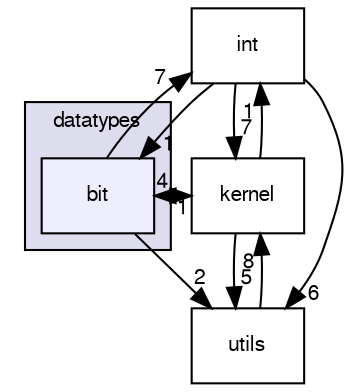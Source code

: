 digraph "sysc/datatypes/bit" {
  compound=true
  node [ fontsize="10", fontname="FreeSans"];
  edge [ labelfontsize="10", labelfontname="FreeSans"];
  subgraph clusterdir_5e69c086e82be690ab2b0365646e74e7 {
    graph [ bgcolor="#ddddee", pencolor="black", label="datatypes" fontname="FreeSans", fontsize="10", URL="dir_5e69c086e82be690ab2b0365646e74e7.html"]
  dir_d489ae3556ea625c3b8f44aba1bab533 [shape=box, label="bit", style="filled", fillcolor="#eeeeff", pencolor="black", URL="dir_d489ae3556ea625c3b8f44aba1bab533.html"];
  }
  dir_4913bade71ac789252954d06e5b30a22 [shape=box label="int" URL="dir_4913bade71ac789252954d06e5b30a22.html"];
  dir_b4b56023568c35e5a49172d00a6c7a39 [shape=box label="kernel" URL="dir_b4b56023568c35e5a49172d00a6c7a39.html"];
  dir_abe2d21ecb619c40140cdc0b9ea59ef5 [shape=box label="utils" URL="dir_abe2d21ecb619c40140cdc0b9ea59ef5.html"];
  dir_d489ae3556ea625c3b8f44aba1bab533->dir_4913bade71ac789252954d06e5b30a22 [headlabel="7", labeldistance=1.5 headhref="dir_000003_000005.html"];
  dir_d489ae3556ea625c3b8f44aba1bab533->dir_b4b56023568c35e5a49172d00a6c7a39 [headlabel="4", labeldistance=1.5 headhref="dir_000003_000007.html"];
  dir_d489ae3556ea625c3b8f44aba1bab533->dir_abe2d21ecb619c40140cdc0b9ea59ef5 [headlabel="2", labeldistance=1.5 headhref="dir_000003_000009.html"];
  dir_4913bade71ac789252954d06e5b30a22->dir_d489ae3556ea625c3b8f44aba1bab533 [headlabel="1", labeldistance=1.5 headhref="dir_000005_000003.html"];
  dir_4913bade71ac789252954d06e5b30a22->dir_b4b56023568c35e5a49172d00a6c7a39 [headlabel="7", labeldistance=1.5 headhref="dir_000005_000007.html"];
  dir_4913bade71ac789252954d06e5b30a22->dir_abe2d21ecb619c40140cdc0b9ea59ef5 [headlabel="6", labeldistance=1.5 headhref="dir_000005_000009.html"];
  dir_b4b56023568c35e5a49172d00a6c7a39->dir_d489ae3556ea625c3b8f44aba1bab533 [headlabel="1", labeldistance=1.5 headhref="dir_000007_000003.html"];
  dir_b4b56023568c35e5a49172d00a6c7a39->dir_4913bade71ac789252954d06e5b30a22 [headlabel="1", labeldistance=1.5 headhref="dir_000007_000005.html"];
  dir_b4b56023568c35e5a49172d00a6c7a39->dir_abe2d21ecb619c40140cdc0b9ea59ef5 [headlabel="5", labeldistance=1.5 headhref="dir_000007_000009.html"];
  dir_abe2d21ecb619c40140cdc0b9ea59ef5->dir_b4b56023568c35e5a49172d00a6c7a39 [headlabel="8", labeldistance=1.5 headhref="dir_000009_000007.html"];
}
